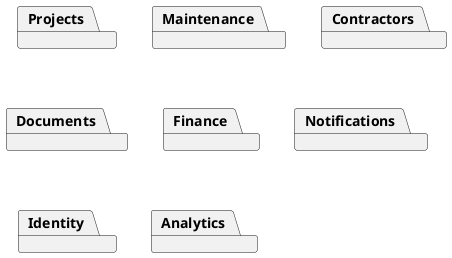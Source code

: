 @startuml
skinparam packageStyle rectangle
package Projects
package Maintenance
package Contractors
package Documents
package Finance
package Notifications
package Identity
package Analytics
@enduml
